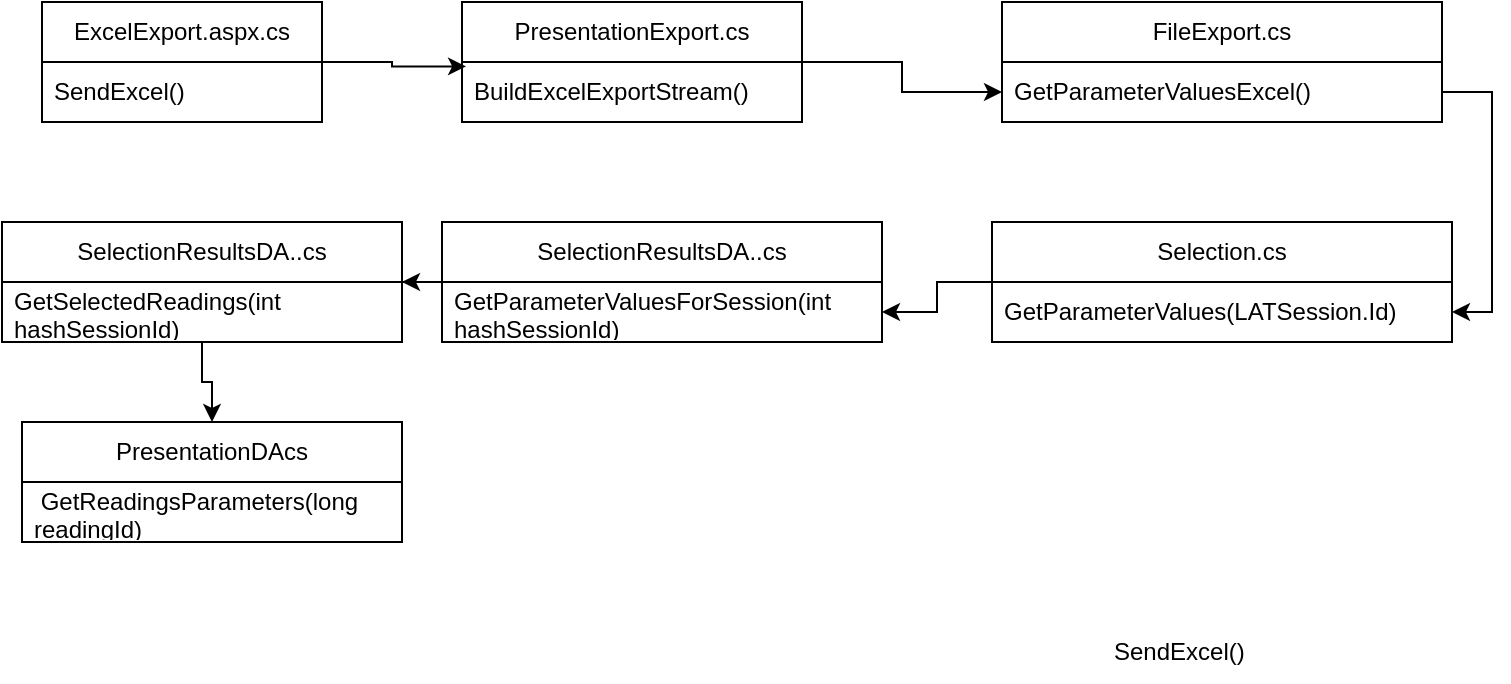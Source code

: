 <mxfile version="21.6.2" type="github">
  <diagram name="Page-1" id="2NKTw5ZsqmzsYJGXLwJp">
    <mxGraphModel dx="1050" dy="581" grid="1" gridSize="10" guides="1" tooltips="1" connect="1" arrows="1" fold="1" page="1" pageScale="1" pageWidth="850" pageHeight="1100" math="0" shadow="0">
      <root>
        <mxCell id="0" />
        <mxCell id="1" parent="0" />
        <mxCell id="xHP34oBGnO0Xho5mKoEv-19" value="" style="edgeStyle=orthogonalEdgeStyle;rounded=0;orthogonalLoop=1;jettySize=auto;html=1;entryX=0.012;entryY=0.073;entryDx=0;entryDy=0;entryPerimeter=0;" edge="1" parent="1" source="xHP34oBGnO0Xho5mKoEv-2" target="xHP34oBGnO0Xho5mKoEv-9">
          <mxGeometry relative="1" as="geometry" />
        </mxCell>
        <mxCell id="xHP34oBGnO0Xho5mKoEv-2" value="ExcelExport.aspx.cs" style="swimlane;fontStyle=0;childLayout=stackLayout;horizontal=1;startSize=30;horizontalStack=0;resizeParent=1;resizeParentMax=0;resizeLast=0;collapsible=1;marginBottom=0;whiteSpace=wrap;html=1;" vertex="1" parent="1">
          <mxGeometry x="50" y="60" width="140" height="60" as="geometry" />
        </mxCell>
        <mxCell id="xHP34oBGnO0Xho5mKoEv-5" value="SendExcel()" style="text;strokeColor=none;fillColor=none;align=left;verticalAlign=middle;spacingLeft=4;spacingRight=4;overflow=hidden;points=[[0,0.5],[1,0.5]];portConstraint=eastwest;rotatable=0;whiteSpace=wrap;html=1;" vertex="1" parent="xHP34oBGnO0Xho5mKoEv-2">
          <mxGeometry y="30" width="140" height="30" as="geometry" />
        </mxCell>
        <mxCell id="xHP34oBGnO0Xho5mKoEv-10" value="FileExport.cs" style="swimlane;fontStyle=0;childLayout=stackLayout;horizontal=1;startSize=30;horizontalStack=0;resizeParent=1;resizeParentMax=0;resizeLast=0;collapsible=1;marginBottom=0;whiteSpace=wrap;html=1;" vertex="1" parent="1">
          <mxGeometry x="530" y="60" width="220" height="60" as="geometry" />
        </mxCell>
        <mxCell id="xHP34oBGnO0Xho5mKoEv-11" value="GetParameterValuesExcel()" style="text;strokeColor=none;fillColor=none;align=left;verticalAlign=middle;spacingLeft=4;spacingRight=4;overflow=hidden;points=[[0,0.5],[1,0.5]];portConstraint=eastwest;rotatable=0;whiteSpace=wrap;html=1;" vertex="1" parent="xHP34oBGnO0Xho5mKoEv-10">
          <mxGeometry y="30" width="220" height="30" as="geometry" />
        </mxCell>
        <mxCell id="xHP34oBGnO0Xho5mKoEv-26" value="" style="edgeStyle=orthogonalEdgeStyle;rounded=0;orthogonalLoop=1;jettySize=auto;html=1;" edge="1" parent="1" source="xHP34oBGnO0Xho5mKoEv-12" target="xHP34oBGnO0Xho5mKoEv-22">
          <mxGeometry relative="1" as="geometry" />
        </mxCell>
        <mxCell id="xHP34oBGnO0Xho5mKoEv-12" value="Selection.cs" style="swimlane;fontStyle=0;childLayout=stackLayout;horizontal=1;startSize=30;horizontalStack=0;resizeParent=1;resizeParentMax=0;resizeLast=0;collapsible=1;marginBottom=0;whiteSpace=wrap;html=1;" vertex="1" parent="1">
          <mxGeometry x="525" y="170" width="230" height="60" as="geometry">
            <mxRectangle x="525" y="170" width="150" height="30" as="alternateBounds" />
          </mxGeometry>
        </mxCell>
        <mxCell id="xHP34oBGnO0Xho5mKoEv-13" value="GetParameterValues(LATSession.Id)" style="text;strokeColor=none;fillColor=none;align=left;verticalAlign=middle;spacingLeft=4;spacingRight=4;overflow=hidden;points=[[0,0.5],[1,0.5]];portConstraint=eastwest;rotatable=0;whiteSpace=wrap;html=1;" vertex="1" parent="xHP34oBGnO0Xho5mKoEv-12">
          <mxGeometry y="30" width="230" height="30" as="geometry" />
        </mxCell>
        <mxCell id="xHP34oBGnO0Xho5mKoEv-14" value="PresentationDAcs" style="swimlane;fontStyle=0;childLayout=stackLayout;horizontal=1;startSize=30;horizontalStack=0;resizeParent=1;resizeParentMax=0;resizeLast=0;collapsible=1;marginBottom=0;whiteSpace=wrap;html=1;" vertex="1" parent="1">
          <mxGeometry x="40" y="270" width="190" height="60" as="geometry" />
        </mxCell>
        <mxCell id="xHP34oBGnO0Xho5mKoEv-15" value="&amp;nbsp;GetReadingsParameters(long readingId)" style="text;strokeColor=none;fillColor=none;align=left;verticalAlign=middle;spacingLeft=4;spacingRight=4;overflow=hidden;points=[[0,0.5],[1,0.5]];portConstraint=eastwest;rotatable=0;whiteSpace=wrap;html=1;" vertex="1" parent="xHP34oBGnO0Xho5mKoEv-14">
          <mxGeometry y="30" width="190" height="30" as="geometry" />
        </mxCell>
        <mxCell id="xHP34oBGnO0Xho5mKoEv-7" value="SendExcel()" style="text;strokeColor=none;fillColor=none;align=left;verticalAlign=middle;spacingLeft=4;spacingRight=4;overflow=hidden;points=[[0,0.5],[1,0.5]];portConstraint=eastwest;rotatable=0;whiteSpace=wrap;html=1;" vertex="1" parent="1">
          <mxGeometry x="580" y="370" width="140" height="30" as="geometry" />
        </mxCell>
        <mxCell id="xHP34oBGnO0Xho5mKoEv-20" value="" style="edgeStyle=orthogonalEdgeStyle;rounded=0;orthogonalLoop=1;jettySize=auto;html=1;" edge="1" parent="1" source="xHP34oBGnO0Xho5mKoEv-8" target="xHP34oBGnO0Xho5mKoEv-11">
          <mxGeometry relative="1" as="geometry" />
        </mxCell>
        <mxCell id="xHP34oBGnO0Xho5mKoEv-8" value="PresentationExport.cs" style="swimlane;fontStyle=0;childLayout=stackLayout;horizontal=1;startSize=30;horizontalStack=0;resizeParent=1;resizeParentMax=0;resizeLast=0;collapsible=1;marginBottom=0;whiteSpace=wrap;html=1;" vertex="1" parent="1">
          <mxGeometry x="260" y="60" width="170" height="60" as="geometry" />
        </mxCell>
        <mxCell id="xHP34oBGnO0Xho5mKoEv-9" value="BuildExcelExportStream()" style="text;strokeColor=none;fillColor=none;align=left;verticalAlign=middle;spacingLeft=4;spacingRight=4;overflow=hidden;points=[[0,0.5],[1,0.5]];portConstraint=eastwest;rotatable=0;whiteSpace=wrap;html=1;" vertex="1" parent="xHP34oBGnO0Xho5mKoEv-8">
          <mxGeometry y="30" width="170" height="30" as="geometry" />
        </mxCell>
        <mxCell id="xHP34oBGnO0Xho5mKoEv-31" style="edgeStyle=orthogonalEdgeStyle;rounded=0;orthogonalLoop=1;jettySize=auto;html=1;entryX=1;entryY=0.5;entryDx=0;entryDy=0;" edge="1" parent="1" source="xHP34oBGnO0Xho5mKoEv-21" target="xHP34oBGnO0Xho5mKoEv-27">
          <mxGeometry relative="1" as="geometry" />
        </mxCell>
        <mxCell id="xHP34oBGnO0Xho5mKoEv-21" value="SelectionResultsDA..cs" style="swimlane;fontStyle=0;childLayout=stackLayout;horizontal=1;startSize=30;horizontalStack=0;resizeParent=1;resizeParentMax=0;resizeLast=0;collapsible=1;marginBottom=0;whiteSpace=wrap;html=1;" vertex="1" parent="1">
          <mxGeometry x="250" y="170" width="220" height="60" as="geometry" />
        </mxCell>
        <mxCell id="xHP34oBGnO0Xho5mKoEv-22" value="GetParameterValuesForSession(int hashSessionId)" style="text;strokeColor=none;fillColor=none;align=left;verticalAlign=middle;spacingLeft=4;spacingRight=4;overflow=hidden;points=[[0,0.5],[1,0.5]];portConstraint=eastwest;rotatable=0;whiteSpace=wrap;html=1;" vertex="1" parent="xHP34oBGnO0Xho5mKoEv-21">
          <mxGeometry y="30" width="220" height="30" as="geometry" />
        </mxCell>
        <mxCell id="xHP34oBGnO0Xho5mKoEv-25" value="" style="edgeStyle=orthogonalEdgeStyle;rounded=0;orthogonalLoop=1;jettySize=auto;html=1;" edge="1" parent="1" source="xHP34oBGnO0Xho5mKoEv-11" target="xHP34oBGnO0Xho5mKoEv-13">
          <mxGeometry relative="1" as="geometry">
            <Array as="points">
              <mxPoint x="775" y="105" />
              <mxPoint x="775" y="215" />
            </Array>
          </mxGeometry>
        </mxCell>
        <mxCell id="xHP34oBGnO0Xho5mKoEv-32" style="edgeStyle=orthogonalEdgeStyle;rounded=0;orthogonalLoop=1;jettySize=auto;html=1;entryX=0.5;entryY=0;entryDx=0;entryDy=0;" edge="1" parent="1" source="xHP34oBGnO0Xho5mKoEv-27" target="xHP34oBGnO0Xho5mKoEv-14">
          <mxGeometry relative="1" as="geometry" />
        </mxCell>
        <mxCell id="xHP34oBGnO0Xho5mKoEv-27" value="SelectionResultsDA..cs" style="swimlane;fontStyle=0;childLayout=stackLayout;horizontal=1;startSize=30;horizontalStack=0;resizeParent=1;resizeParentMax=0;resizeLast=0;collapsible=1;marginBottom=0;whiteSpace=wrap;html=1;" vertex="1" parent="1">
          <mxGeometry x="30" y="170" width="200" height="60" as="geometry" />
        </mxCell>
        <mxCell id="xHP34oBGnO0Xho5mKoEv-28" value="GetSelectedReadings(int hashSessionId)" style="text;strokeColor=none;fillColor=none;align=left;verticalAlign=middle;spacingLeft=4;spacingRight=4;overflow=hidden;points=[[0,0.5],[1,0.5]];portConstraint=eastwest;rotatable=0;whiteSpace=wrap;html=1;" vertex="1" parent="xHP34oBGnO0Xho5mKoEv-27">
          <mxGeometry y="30" width="200" height="30" as="geometry" />
        </mxCell>
      </root>
    </mxGraphModel>
  </diagram>
</mxfile>
